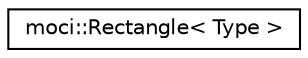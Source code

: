 digraph "Graphical Class Hierarchy"
{
 // INTERACTIVE_SVG=YES
  edge [fontname="Helvetica",fontsize="10",labelfontname="Helvetica",labelfontsize="10"];
  node [fontname="Helvetica",fontsize="10",shape=record];
  rankdir="LR";
  Node0 [label="moci::Rectangle\< Type \>",height=0.2,width=0.4,color="black", fillcolor="white", style="filled",URL="$classmoci_1_1Rectangle.html"];
}
